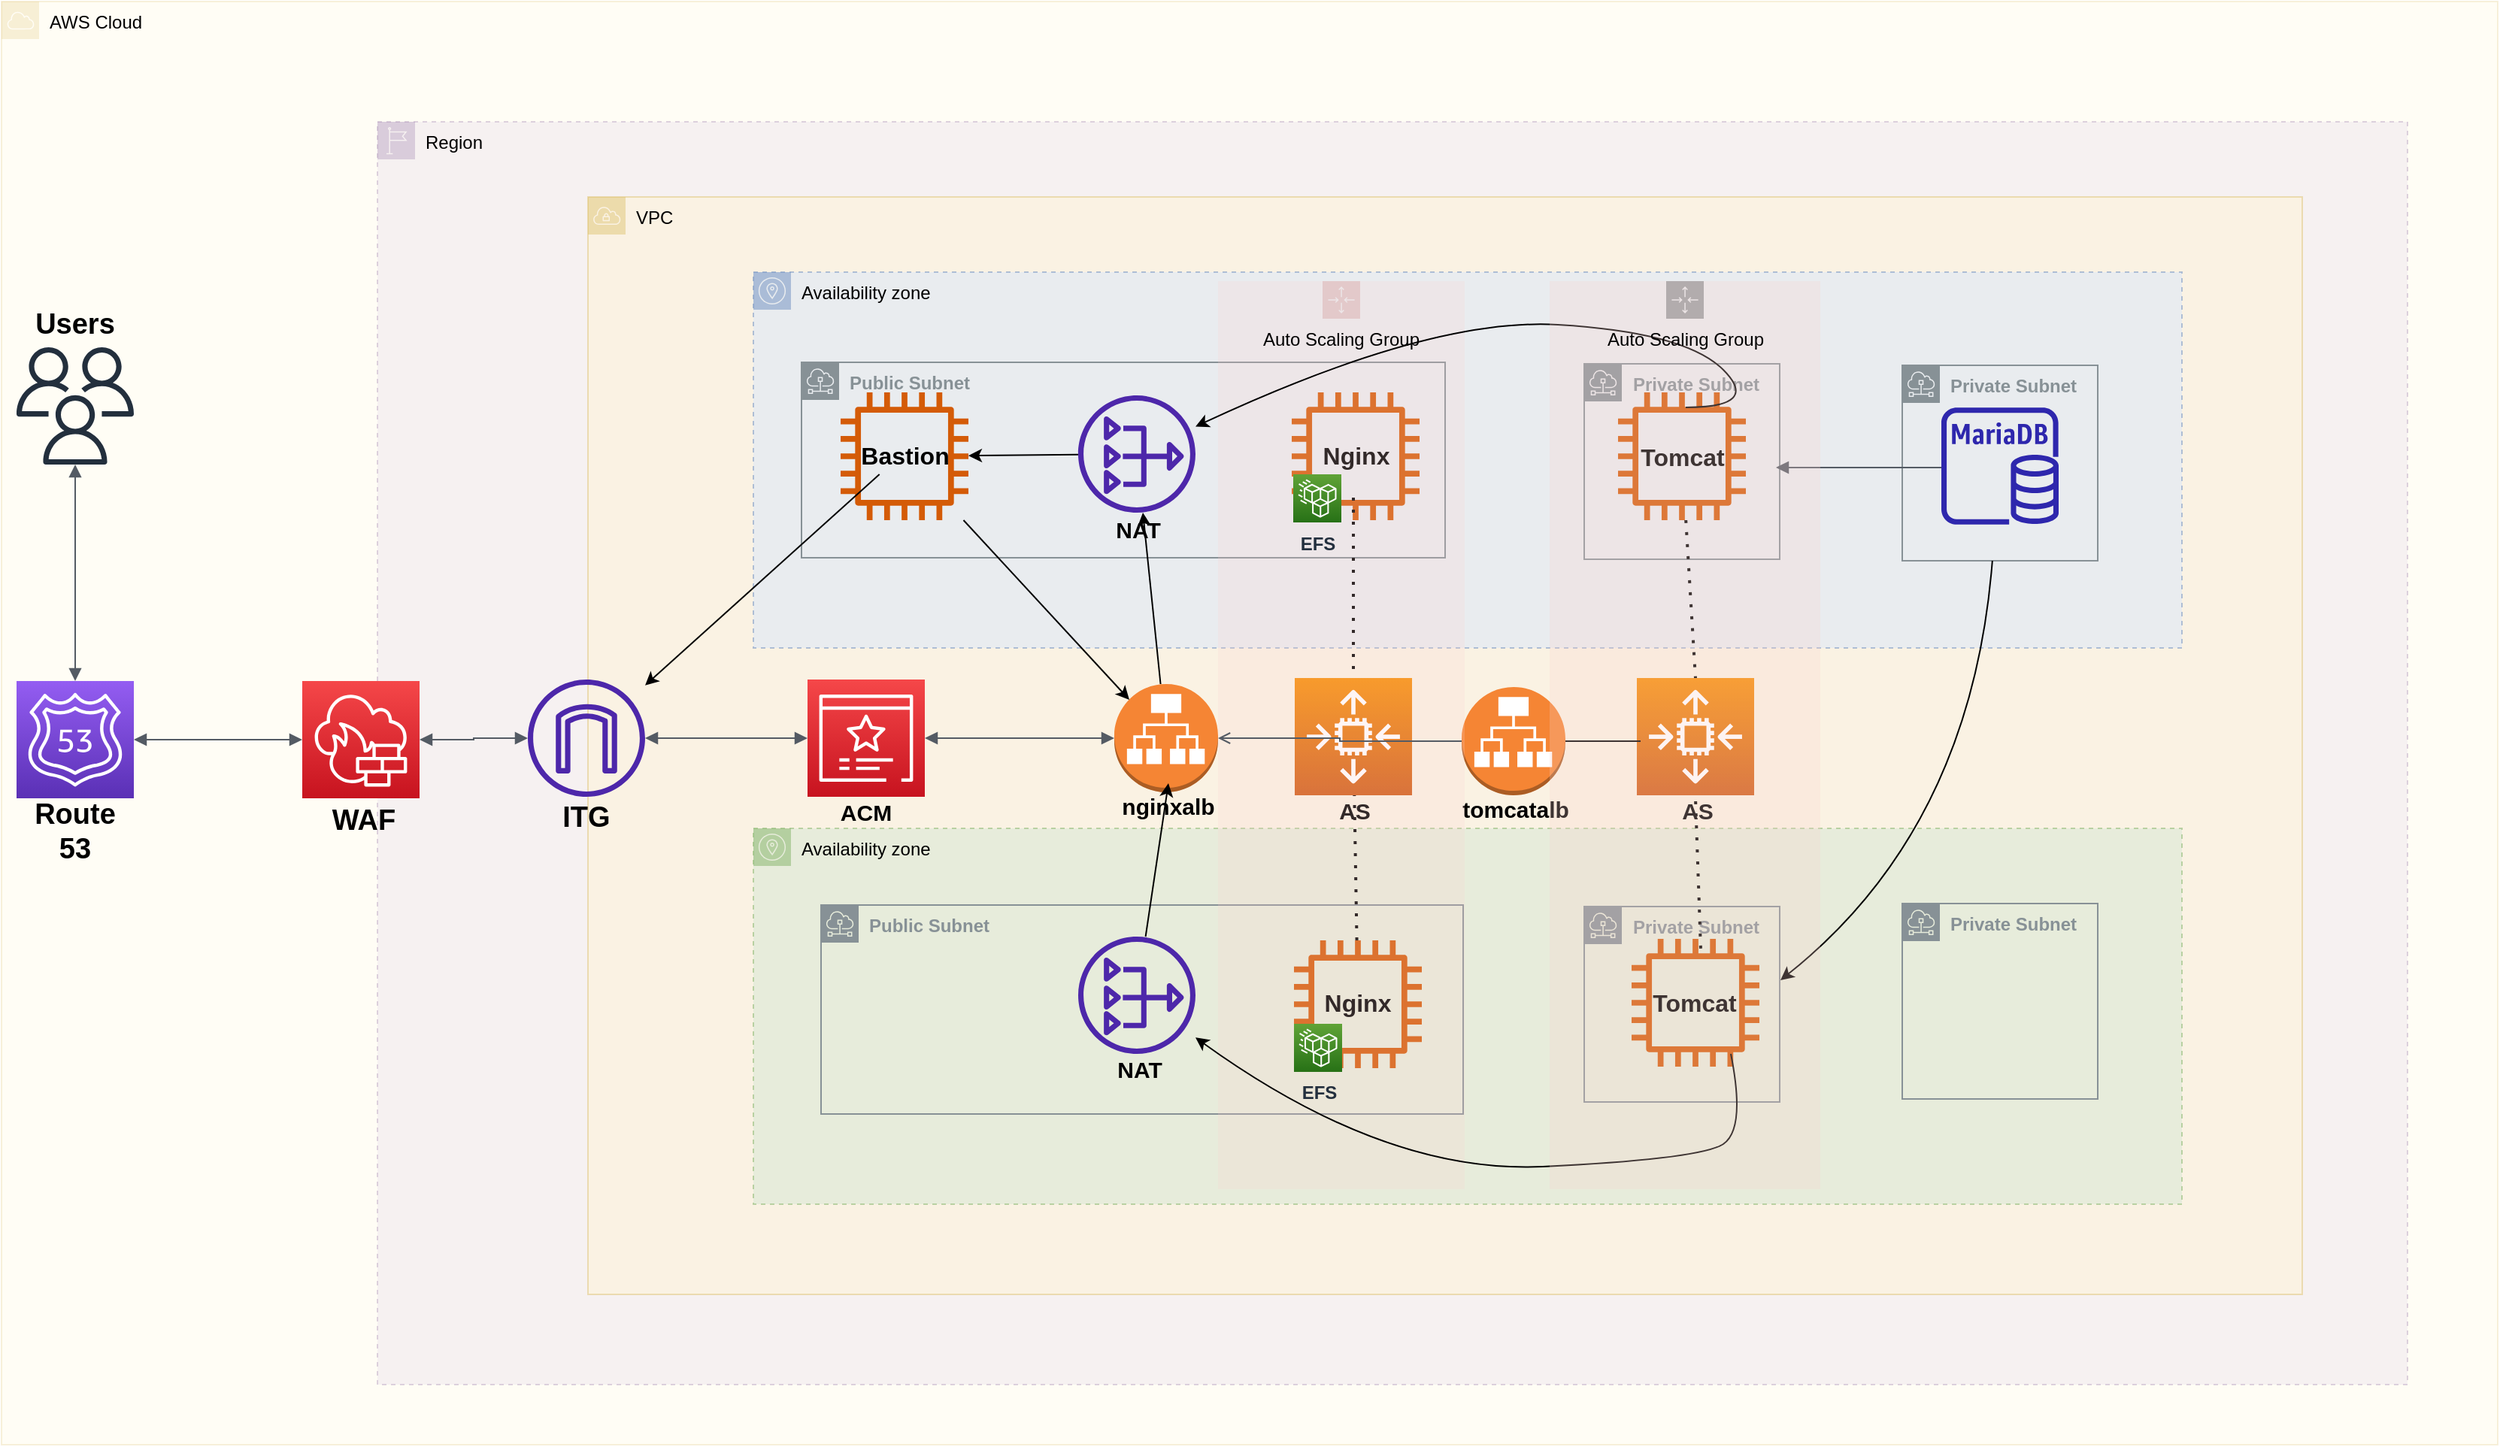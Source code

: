 <mxfile version="21.3.2" type="github">
  <diagram name="페이지-1" id="-RQxAZ50jaHfXgSVj_xd">
    <mxGraphModel dx="3754" dy="2151" grid="1" gridSize="10" guides="1" tooltips="1" connect="1" arrows="1" fold="1" page="1" pageScale="1" pageWidth="827" pageHeight="1169" math="0" shadow="0">
      <root>
        <mxCell id="0" />
        <mxCell id="1" parent="0" />
        <mxCell id="wSeTpccbzat1GrRgBiBg-109" value="AWS Cloud" style="sketch=0;outlineConnect=0;html=1;whiteSpace=wrap;fontSize=12;fontStyle=0;shape=mxgraph.aws4.group;grIcon=mxgraph.aws4.group_aws_cloud;strokeColor=#d6b656;fillColor=#fff2cc;verticalAlign=top;align=left;spacingLeft=30;dashed=0;opacity=20;" parent="1" vertex="1">
          <mxGeometry x="-1280" y="-1080" width="1660" height="960" as="geometry" />
        </mxCell>
        <mxCell id="wSeTpccbzat1GrRgBiBg-25" value="" style="sketch=0;outlineConnect=0;fontColor=#232F3E;gradientColor=none;fillColor=#232F3D;strokeColor=none;dashed=0;verticalLabelPosition=bottom;verticalAlign=top;align=center;html=1;fontSize=12;fontStyle=0;aspect=fixed;pointerEvents=1;shape=mxgraph.aws4.users;" parent="1" vertex="1">
          <mxGeometry x="-1270" y="-850" width="78" height="78" as="geometry" />
        </mxCell>
        <mxCell id="wSeTpccbzat1GrRgBiBg-34" value="Region" style="sketch=0;outlineConnect=0;html=1;whiteSpace=wrap;fontSize=12;fontStyle=0;shape=mxgraph.aws4.group;grIcon=mxgraph.aws4.group_region;strokeColor=#9673a6;fillColor=#e1d5e7;verticalAlign=top;align=left;spacingLeft=30;dashed=1;opacity=30;" parent="1" vertex="1">
          <mxGeometry x="-1030" y="-1000" width="1350" height="840" as="geometry" />
        </mxCell>
        <mxCell id="wSeTpccbzat1GrRgBiBg-35" value="VPC" style="sketch=0;outlineConnect=0;html=1;whiteSpace=wrap;fontSize=12;fontStyle=0;shape=mxgraph.aws4.group;grIcon=mxgraph.aws4.group_vpc;strokeColor=#d6b656;fillColor=#fff2cc;verticalAlign=top;align=left;spacingLeft=30;dashed=0;opacity=40;" parent="1" vertex="1">
          <mxGeometry x="-890" y="-950" width="1140" height="730" as="geometry" />
        </mxCell>
        <mxCell id="wSeTpccbzat1GrRgBiBg-36" value="Availability zone" style="sketch=0;outlineConnect=0;html=1;whiteSpace=wrap;fontSize=12;fontStyle=0;shape=mxgraph.aws4.group;grIcon=mxgraph.aws4.group_availability_zone;strokeColor=#6c8ebf;fillColor=#dae8fc;verticalAlign=top;align=left;spacingLeft=30;dashed=1;opacity=50;" parent="1" vertex="1">
          <mxGeometry x="-780" y="-900" width="950" height="250" as="geometry" />
        </mxCell>
        <mxCell id="wSeTpccbzat1GrRgBiBg-37" value="Availability zone" style="sketch=0;outlineConnect=0;html=1;whiteSpace=wrap;fontSize=12;fontStyle=0;shape=mxgraph.aws4.group;grIcon=mxgraph.aws4.group_availability_zone;strokeColor=#82b366;fillColor=#d5e8d4;verticalAlign=top;align=left;spacingLeft=30;dashed=1;opacity=50;" parent="1" vertex="1">
          <mxGeometry x="-780" y="-530" width="950" height="250" as="geometry" />
        </mxCell>
        <mxCell id="wSeTpccbzat1GrRgBiBg-39" value="" style="sketch=0;outlineConnect=0;fontColor=#232F3E;gradientColor=none;fillColor=#2E27AD;strokeColor=none;dashed=0;verticalLabelPosition=bottom;verticalAlign=top;align=center;html=1;fontSize=12;fontStyle=0;aspect=fixed;pointerEvents=1;shape=mxgraph.aws4.rds_mariadb_instance;" parent="1" vertex="1">
          <mxGeometry x="10" y="-810" width="78" height="78" as="geometry" />
        </mxCell>
        <mxCell id="wSeTpccbzat1GrRgBiBg-42" value="&lt;b&gt;Private Subnet&lt;/b&gt;" style="sketch=0;outlineConnect=0;gradientColor=none;html=1;whiteSpace=wrap;fontSize=12;fontStyle=0;shape=mxgraph.aws4.group;grIcon=mxgraph.aws4.group_subnet;strokeColor=#879196;fillColor=none;verticalAlign=top;align=left;spacingLeft=30;fontColor=#879196;dashed=0;" parent="1" vertex="1">
          <mxGeometry x="-227.5" y="-839" width="130" height="130" as="geometry" />
        </mxCell>
        <mxCell id="wSeTpccbzat1GrRgBiBg-43" value="&lt;b&gt;Private Subnet&lt;/b&gt;" style="sketch=0;outlineConnect=0;gradientColor=none;html=1;whiteSpace=wrap;fontSize=12;fontStyle=0;shape=mxgraph.aws4.group;grIcon=mxgraph.aws4.group_subnet;strokeColor=#879196;fillColor=none;verticalAlign=top;align=left;spacingLeft=30;fontColor=#879196;dashed=0;" parent="1" vertex="1">
          <mxGeometry x="-16" y="-838" width="130" height="130" as="geometry" />
        </mxCell>
        <mxCell id="wSeTpccbzat1GrRgBiBg-44" value="&lt;b&gt;Private Subnet&lt;/b&gt;" style="sketch=0;outlineConnect=0;gradientColor=none;html=1;whiteSpace=wrap;fontSize=12;fontStyle=0;shape=mxgraph.aws4.group;grIcon=mxgraph.aws4.group_subnet;strokeColor=#879196;fillColor=none;verticalAlign=top;align=left;spacingLeft=30;fontColor=#879196;dashed=0;" parent="1" vertex="1">
          <mxGeometry x="-227.5" y="-478" width="130" height="130" as="geometry" />
        </mxCell>
        <mxCell id="wSeTpccbzat1GrRgBiBg-46" value="&lt;b&gt;Public Subnet&lt;/b&gt;" style="sketch=0;outlineConnect=0;gradientColor=none;html=1;whiteSpace=wrap;fontSize=12;fontStyle=0;shape=mxgraph.aws4.group;grIcon=mxgraph.aws4.group_subnet;strokeColor=#879196;fillColor=none;verticalAlign=top;align=left;spacingLeft=30;fontColor=#879196;dashed=0;" parent="1" vertex="1">
          <mxGeometry x="-735" y="-479" width="427" height="139" as="geometry" />
        </mxCell>
        <mxCell id="wSeTpccbzat1GrRgBiBg-48" value="" style="sketch=0;outlineConnect=0;fontColor=#232F3E;gradientColor=none;fillColor=#D45B07;strokeColor=none;dashed=0;verticalLabelPosition=bottom;verticalAlign=top;align=center;html=1;fontSize=12;fontStyle=0;aspect=fixed;pointerEvents=1;shape=mxgraph.aws4.instance2;" parent="1" vertex="1">
          <mxGeometry x="-420.5" y="-455.5" width="85" height="85" as="geometry" />
        </mxCell>
        <mxCell id="wSeTpccbzat1GrRgBiBg-49" value="" style="sketch=0;outlineConnect=0;fontColor=#232F3E;gradientColor=none;fillColor=#D45B07;strokeColor=none;dashed=0;verticalLabelPosition=bottom;verticalAlign=top;align=center;html=1;fontSize=12;fontStyle=0;aspect=fixed;pointerEvents=1;shape=mxgraph.aws4.instance2;" parent="1" vertex="1">
          <mxGeometry x="-205" y="-820" width="85" height="85" as="geometry" />
        </mxCell>
        <mxCell id="wSeTpccbzat1GrRgBiBg-50" value="" style="sketch=0;outlineConnect=0;fontColor=#232F3E;gradientColor=none;fillColor=#D45B07;strokeColor=none;dashed=0;verticalLabelPosition=bottom;verticalAlign=top;align=center;html=1;fontSize=12;fontStyle=0;aspect=fixed;pointerEvents=1;shape=mxgraph.aws4.instance2;" parent="1" vertex="1">
          <mxGeometry x="-196" y="-456.5" width="85" height="85" as="geometry" />
        </mxCell>
        <mxCell id="wSeTpccbzat1GrRgBiBg-40" value="" style="sketch=0;outlineConnect=0;fontColor=#232F3E;gradientColor=none;fillColor=#D45B07;strokeColor=none;dashed=0;verticalLabelPosition=bottom;verticalAlign=top;align=center;html=1;fontSize=12;fontStyle=0;aspect=fixed;pointerEvents=1;shape=mxgraph.aws4.instance2;" parent="1" vertex="1">
          <mxGeometry x="-422" y="-820" width="85" height="85" as="geometry" />
        </mxCell>
        <mxCell id="wSeTpccbzat1GrRgBiBg-51" value="&lt;b&gt;Public Subnet&lt;/b&gt;" style="sketch=0;outlineConnect=0;gradientColor=none;html=1;whiteSpace=wrap;fontSize=12;fontStyle=0;shape=mxgraph.aws4.group;grIcon=mxgraph.aws4.group_subnet;strokeColor=#879196;fillColor=none;verticalAlign=top;align=left;spacingLeft=30;fontColor=#879196;dashed=0;" parent="1" vertex="1">
          <mxGeometry x="-748" y="-840" width="428" height="130" as="geometry" />
        </mxCell>
        <mxCell id="wSeTpccbzat1GrRgBiBg-52" value="" style="sketch=0;outlineConnect=0;fontColor=#232F3E;gradientColor=none;fillColor=#D45B07;strokeColor=none;dashed=0;verticalLabelPosition=bottom;verticalAlign=top;align=center;html=1;fontSize=12;fontStyle=0;aspect=fixed;pointerEvents=1;shape=mxgraph.aws4.instance2;" parent="1" vertex="1">
          <mxGeometry x="-722" y="-820" width="85" height="85" as="geometry" />
        </mxCell>
        <mxCell id="wSeTpccbzat1GrRgBiBg-53" value="&lt;b style=&quot;font-size: 16px;&quot;&gt;Bastion&lt;/b&gt;" style="text;html=1;strokeColor=none;fillColor=none;align=center;verticalAlign=middle;whiteSpace=wrap;rounded=0;fontSize=24;" parent="1" vertex="1">
          <mxGeometry x="-709.5" y="-795.5" width="60" height="30" as="geometry" />
        </mxCell>
        <mxCell id="wSeTpccbzat1GrRgBiBg-54" value="&lt;b style=&quot;font-size: 16px;&quot;&gt;Nginx&lt;/b&gt;" style="text;html=1;strokeColor=none;fillColor=none;align=center;verticalAlign=middle;whiteSpace=wrap;rounded=0;fontSize=24;" parent="1" vertex="1">
          <mxGeometry x="-409" y="-795.5" width="60" height="30" as="geometry" />
        </mxCell>
        <mxCell id="wSeTpccbzat1GrRgBiBg-55" value="&lt;b style=&quot;font-size: 16px;&quot;&gt;Nginx&lt;/b&gt;" style="text;html=1;strokeColor=none;fillColor=none;align=center;verticalAlign=middle;whiteSpace=wrap;rounded=0;fontSize=24;" parent="1" vertex="1">
          <mxGeometry x="-408" y="-431" width="60" height="30" as="geometry" />
        </mxCell>
        <mxCell id="wSeTpccbzat1GrRgBiBg-56" value="&lt;b style=&quot;font-size: 16px;&quot;&gt;Tomcat&lt;/b&gt;" style="text;html=1;strokeColor=none;fillColor=none;align=center;verticalAlign=middle;whiteSpace=wrap;rounded=0;fontSize=24;" parent="1" vertex="1">
          <mxGeometry x="-192.5" y="-794" width="60" height="30" as="geometry" />
        </mxCell>
        <mxCell id="wSeTpccbzat1GrRgBiBg-57" value="&lt;b style=&quot;font-size: 16px;&quot;&gt;Tomcat&lt;/b&gt;" style="text;html=1;strokeColor=none;fillColor=none;align=center;verticalAlign=middle;whiteSpace=wrap;rounded=0;fontSize=24;" parent="1" vertex="1">
          <mxGeometry x="-184.5" y="-431" width="60" height="30" as="geometry" />
        </mxCell>
        <mxCell id="wSeTpccbzat1GrRgBiBg-58" value="" style="sketch=0;outlineConnect=0;fontColor=#232F3E;gradientColor=none;fillColor=#4D27AA;strokeColor=none;dashed=0;verticalLabelPosition=bottom;verticalAlign=top;align=center;html=1;fontSize=12;fontStyle=0;aspect=fixed;pointerEvents=1;shape=mxgraph.aws4.internet_gateway;" parent="1" vertex="1">
          <mxGeometry x="-930" y="-629" width="78" height="78" as="geometry" />
        </mxCell>
        <mxCell id="wSeTpccbzat1GrRgBiBg-59" value="&lt;b&gt;&lt;font style=&quot;font-size: 19px;&quot;&gt;ITG&lt;/font&gt;&lt;/b&gt;" style="text;html=1;strokeColor=none;fillColor=none;align=center;verticalAlign=middle;whiteSpace=wrap;rounded=0;" parent="1" vertex="1">
          <mxGeometry x="-921" y="-552" width="60" height="30" as="geometry" />
        </mxCell>
        <mxCell id="wSeTpccbzat1GrRgBiBg-60" value="" style="sketch=0;points=[[0,0,0],[0.25,0,0],[0.5,0,0],[0.75,0,0],[1,0,0],[0,1,0],[0.25,1,0],[0.5,1,0],[0.75,1,0],[1,1,0],[0,0.25,0],[0,0.5,0],[0,0.75,0],[1,0.25,0],[1,0.5,0],[1,0.75,0]];outlineConnect=0;fontColor=#232F3E;gradientColor=#F54749;gradientDirection=north;fillColor=#C7131F;strokeColor=#ffffff;dashed=0;verticalLabelPosition=bottom;verticalAlign=top;align=center;html=1;fontSize=12;fontStyle=0;aspect=fixed;shape=mxgraph.aws4.resourceIcon;resIcon=mxgraph.aws4.network_firewall;" parent="1" vertex="1">
          <mxGeometry x="-1080" y="-628" width="78" height="78" as="geometry" />
        </mxCell>
        <mxCell id="wSeTpccbzat1GrRgBiBg-62" value="" style="sketch=0;points=[[0,0,0],[0.25,0,0],[0.5,0,0],[0.75,0,0],[1,0,0],[0,1,0],[0.25,1,0],[0.5,1,0],[0.75,1,0],[1,1,0],[0,0.25,0],[0,0.5,0],[0,0.75,0],[1,0.25,0],[1,0.5,0],[1,0.75,0]];outlineConnect=0;fontColor=#232F3E;gradientColor=#945DF2;gradientDirection=north;fillColor=#5A30B5;strokeColor=#ffffff;dashed=0;verticalLabelPosition=bottom;verticalAlign=top;align=center;html=1;fontSize=12;fontStyle=0;aspect=fixed;shape=mxgraph.aws4.resourceIcon;resIcon=mxgraph.aws4.route_53;" parent="1" vertex="1">
          <mxGeometry x="-1270" y="-628" width="78" height="78" as="geometry" />
        </mxCell>
        <mxCell id="wSeTpccbzat1GrRgBiBg-64" value="" style="edgeStyle=orthogonalEdgeStyle;html=1;endArrow=block;elbow=vertical;startArrow=block;startFill=1;endFill=1;strokeColor=#545B64;rounded=0;" parent="1" source="wSeTpccbzat1GrRgBiBg-25" target="wSeTpccbzat1GrRgBiBg-62" edge="1">
          <mxGeometry width="100" relative="1" as="geometry">
            <mxPoint x="-1231" y="-772" as="sourcePoint" />
            <mxPoint x="-1231" y="-672" as="targetPoint" />
          </mxGeometry>
        </mxCell>
        <mxCell id="wSeTpccbzat1GrRgBiBg-65" value="" style="edgeStyle=orthogonalEdgeStyle;html=1;endArrow=block;elbow=vertical;startArrow=block;startFill=1;endFill=1;strokeColor=#545B64;rounded=0;" parent="1" source="wSeTpccbzat1GrRgBiBg-62" target="wSeTpccbzat1GrRgBiBg-60" edge="1">
          <mxGeometry width="100" relative="1" as="geometry">
            <mxPoint x="-1192" y="-589" as="sourcePoint" />
            <mxPoint x="-1092" y="-589" as="targetPoint" />
          </mxGeometry>
        </mxCell>
        <mxCell id="wSeTpccbzat1GrRgBiBg-69" value="" style="edgeStyle=orthogonalEdgeStyle;html=1;endArrow=block;elbow=vertical;startArrow=block;startFill=1;endFill=1;strokeColor=#545B64;rounded=0;" parent="1" source="wSeTpccbzat1GrRgBiBg-60" target="wSeTpccbzat1GrRgBiBg-58" edge="1">
          <mxGeometry width="100" relative="1" as="geometry">
            <mxPoint x="-1002" y="-589" as="sourcePoint" />
            <mxPoint x="-902" y="-589" as="targetPoint" />
          </mxGeometry>
        </mxCell>
        <mxCell id="wSeTpccbzat1GrRgBiBg-82" value="" style="outlineConnect=0;dashed=0;verticalLabelPosition=bottom;verticalAlign=top;align=center;html=1;shape=mxgraph.aws3.application_load_balancer;fillColor=#F58534;gradientColor=none;" parent="1" vertex="1">
          <mxGeometry x="-540" y="-626" width="69" height="72" as="geometry" />
        </mxCell>
        <mxCell id="wSeTpccbzat1GrRgBiBg-84" value="&lt;b&gt;&lt;font style=&quot;font-size: 15px;&quot;&gt;nginxalb&lt;/font&gt;&lt;/b&gt;" style="text;html=1;strokeColor=none;fillColor=none;align=center;verticalAlign=middle;whiteSpace=wrap;rounded=0;" parent="1" vertex="1">
          <mxGeometry x="-534" y="-560" width="60" height="30" as="geometry" />
        </mxCell>
        <mxCell id="wSeTpccbzat1GrRgBiBg-85" value="" style="outlineConnect=0;dashed=0;verticalLabelPosition=bottom;verticalAlign=top;align=center;html=1;shape=mxgraph.aws3.application_load_balancer;fillColor=#F58534;gradientColor=none;" parent="1" vertex="1">
          <mxGeometry x="-309" y="-624" width="69" height="72" as="geometry" />
        </mxCell>
        <mxCell id="wSeTpccbzat1GrRgBiBg-86" value="&lt;b&gt;&lt;font style=&quot;font-size: 15px;&quot;&gt;tomcatalb&lt;/font&gt;&lt;/b&gt;" style="text;html=1;strokeColor=none;fillColor=none;align=center;verticalAlign=middle;whiteSpace=wrap;rounded=0;" parent="1" vertex="1">
          <mxGeometry x="-303" y="-558" width="60" height="30" as="geometry" />
        </mxCell>
        <mxCell id="wSeTpccbzat1GrRgBiBg-87" value="" style="sketch=0;points=[[0,0,0],[0.25,0,0],[0.5,0,0],[0.75,0,0],[1,0,0],[0,1,0],[0.25,1,0],[0.5,1,0],[0.75,1,0],[1,1,0],[0,0.25,0],[0,0.5,0],[0,0.75,0],[1,0.25,0],[1,0.5,0],[1,0.75,0]];outlineConnect=0;fontColor=#232F3E;gradientColor=#F78E04;gradientDirection=north;fillColor=#D05C17;strokeColor=#ffffff;dashed=0;verticalLabelPosition=bottom;verticalAlign=top;align=center;html=1;fontSize=12;fontStyle=0;aspect=fixed;shape=mxgraph.aws4.resourceIcon;resIcon=mxgraph.aws4.auto_scaling2;" parent="1" vertex="1">
          <mxGeometry x="-420" y="-630" width="78" height="78" as="geometry" />
        </mxCell>
        <mxCell id="wSeTpccbzat1GrRgBiBg-88" value="" style="sketch=0;points=[[0,0,0],[0.25,0,0],[0.5,0,0],[0.75,0,0],[1,0,0],[0,1,0],[0.25,1,0],[0.5,1,0],[0.75,1,0],[1,1,0],[0,0.25,0],[0,0.5,0],[0,0.75,0],[1,0.25,0],[1,0.5,0],[1,0.75,0]];outlineConnect=0;fontColor=#232F3E;gradientColor=#F78E04;gradientDirection=north;fillColor=#D05C17;strokeColor=#ffffff;dashed=0;verticalLabelPosition=bottom;verticalAlign=top;align=center;html=1;fontSize=12;fontStyle=0;aspect=fixed;shape=mxgraph.aws4.resourceIcon;resIcon=mxgraph.aws4.auto_scaling2;" parent="1" vertex="1">
          <mxGeometry x="-192.5" y="-630" width="78" height="78" as="geometry" />
        </mxCell>
        <mxCell id="wSeTpccbzat1GrRgBiBg-90" value="" style="endArrow=none;dashed=1;html=1;dashPattern=1 3;strokeWidth=2;rounded=0;" parent="1" target="wSeTpccbzat1GrRgBiBg-87" edge="1">
          <mxGeometry width="50" height="50" relative="1" as="geometry">
            <mxPoint x="-381" y="-750" as="sourcePoint" />
            <mxPoint x="-380.5" y="-639.289" as="targetPoint" />
          </mxGeometry>
        </mxCell>
        <mxCell id="wSeTpccbzat1GrRgBiBg-91" value="" style="endArrow=none;dashed=1;html=1;dashPattern=1 3;strokeWidth=2;rounded=0;" parent="1" source="wSeTpccbzat1GrRgBiBg-48" target="wSeTpccbzat1GrRgBiBg-87" edge="1">
          <mxGeometry width="50" height="50" relative="1" as="geometry">
            <mxPoint x="-380" y="-480" as="sourcePoint" />
            <mxPoint x="-378" y="-548.711" as="targetPoint" />
          </mxGeometry>
        </mxCell>
        <mxCell id="wSeTpccbzat1GrRgBiBg-92" value="" style="sketch=0;points=[[0,0,0],[0.25,0,0],[0.5,0,0],[0.75,0,0],[1,0,0],[0,1,0],[0.25,1,0],[0.5,1,0],[0.75,1,0],[1,1,0],[0,0.25,0],[0,0.5,0],[0,0.75,0],[1,0.25,0],[1,0.5,0],[1,0.75,0]];outlineConnect=0;fontColor=#232F3E;gradientColor=#F54749;gradientDirection=north;fillColor=#C7131F;strokeColor=#ffffff;dashed=0;verticalLabelPosition=bottom;verticalAlign=top;align=center;html=1;fontSize=12;fontStyle=0;aspect=fixed;shape=mxgraph.aws4.resourceIcon;resIcon=mxgraph.aws4.certificate_manager_3;" parent="1" vertex="1">
          <mxGeometry x="-744" y="-629" width="78" height="78" as="geometry" />
        </mxCell>
        <mxCell id="wSeTpccbzat1GrRgBiBg-94" value="&lt;b&gt;&lt;font style=&quot;font-size: 15px;&quot;&gt;ACM&lt;/font&gt;&lt;/b&gt;" style="text;html=1;strokeColor=none;fillColor=none;align=center;verticalAlign=middle;whiteSpace=wrap;rounded=0;" parent="1" vertex="1">
          <mxGeometry x="-735" y="-556" width="60" height="30" as="geometry" />
        </mxCell>
        <mxCell id="wSeTpccbzat1GrRgBiBg-95" value="&lt;b&gt;&lt;font style=&quot;font-size: 15px;&quot;&gt;AS&lt;/font&gt;&lt;/b&gt;" style="text;html=1;strokeColor=none;fillColor=none;align=center;verticalAlign=middle;whiteSpace=wrap;rounded=0;" parent="1" vertex="1">
          <mxGeometry x="-410" y="-557" width="60" height="30" as="geometry" />
        </mxCell>
        <mxCell id="wSeTpccbzat1GrRgBiBg-96" value="&lt;b&gt;&lt;font style=&quot;font-size: 15px;&quot;&gt;AS&lt;/font&gt;&lt;/b&gt;" style="text;html=1;strokeColor=none;fillColor=none;align=center;verticalAlign=middle;whiteSpace=wrap;rounded=0;" parent="1" vertex="1">
          <mxGeometry x="-182" y="-557" width="60" height="30" as="geometry" />
        </mxCell>
        <mxCell id="wSeTpccbzat1GrRgBiBg-97" value="" style="endArrow=none;dashed=1;html=1;dashPattern=1 3;strokeWidth=2;rounded=0;entryX=0.5;entryY=0;entryDx=0;entryDy=0;entryPerimeter=0;" parent="1" source="wSeTpccbzat1GrRgBiBg-49" target="wSeTpccbzat1GrRgBiBg-88" edge="1">
          <mxGeometry width="50" height="50" relative="1" as="geometry">
            <mxPoint x="-162.5" y="-659" as="sourcePoint" />
            <mxPoint x="-162.5" y="-638.289" as="targetPoint" />
          </mxGeometry>
        </mxCell>
        <mxCell id="wSeTpccbzat1GrRgBiBg-98" value="" style="endArrow=none;dashed=1;html=1;dashPattern=1 3;strokeWidth=2;rounded=0;exitX=0.541;exitY=0.076;exitDx=0;exitDy=0;exitPerimeter=0;" parent="1" source="wSeTpccbzat1GrRgBiBg-50" edge="1">
          <mxGeometry width="50" height="50" relative="1" as="geometry">
            <mxPoint x="-153.5" y="-499.711" as="sourcePoint" />
            <mxPoint x="-153.5" y="-549.711" as="targetPoint" />
          </mxGeometry>
        </mxCell>
        <mxCell id="wSeTpccbzat1GrRgBiBg-99" value="" style="sketch=0;outlineConnect=0;fontColor=#232F3E;gradientColor=none;fillColor=#4D27AA;strokeColor=none;dashed=0;verticalLabelPosition=bottom;verticalAlign=top;align=center;html=1;fontSize=12;fontStyle=0;aspect=fixed;pointerEvents=1;shape=mxgraph.aws4.nat_gateway;" parent="1" vertex="1">
          <mxGeometry x="-564" y="-818" width="78" height="78" as="geometry" />
        </mxCell>
        <mxCell id="wSeTpccbzat1GrRgBiBg-100" value="&lt;b&gt;&lt;font style=&quot;font-size: 15px;&quot;&gt;NAT&lt;/font&gt;&lt;/b&gt;" style="text;html=1;strokeColor=none;fillColor=none;align=center;verticalAlign=middle;whiteSpace=wrap;rounded=0;" parent="1" vertex="1">
          <mxGeometry x="-554" y="-744" width="60" height="30" as="geometry" />
        </mxCell>
        <mxCell id="wSeTpccbzat1GrRgBiBg-110" value="Auto Scaling Group" style="sketch=0;outlineConnect=0;html=1;whiteSpace=wrap;fontSize=12;fontStyle=0;shape=mxgraph.aws4.groupCenter;grIcon=mxgraph.aws4.group_auto_scaling_group;grStroke=0;verticalAlign=top;align=center;dashed=0;spacingTop=25;opacity=20;fillColor=#f8cecc;strokeColor=#b85450;" parent="1" vertex="1">
          <mxGeometry x="-471" y="-894" width="164" height="604" as="geometry" />
        </mxCell>
        <mxCell id="wSeTpccbzat1GrRgBiBg-101" value="" style="sketch=0;outlineConnect=0;fontColor=#232F3E;gradientColor=none;fillColor=#4D27AA;strokeColor=none;dashed=0;verticalLabelPosition=bottom;verticalAlign=top;align=center;html=1;fontSize=12;fontStyle=0;aspect=fixed;pointerEvents=1;shape=mxgraph.aws4.nat_gateway;" parent="1" vertex="1">
          <mxGeometry x="-564" y="-458" width="78" height="78" as="geometry" />
        </mxCell>
        <mxCell id="wSeTpccbzat1GrRgBiBg-102" value="&lt;b&gt;&lt;font style=&quot;font-size: 15px;&quot;&gt;NAT&lt;/font&gt;&lt;/b&gt;" style="text;html=1;strokeColor=none;fillColor=none;align=center;verticalAlign=middle;whiteSpace=wrap;rounded=0;" parent="1" vertex="1">
          <mxGeometry x="-553" y="-385" width="60" height="30" as="geometry" />
        </mxCell>
        <mxCell id="wSeTpccbzat1GrRgBiBg-105" value="&lt;b&gt;&lt;font style=&quot;font-size: 19px;&quot;&gt;WAF&lt;/font&gt;&lt;/b&gt;" style="text;html=1;strokeColor=none;fillColor=none;align=center;verticalAlign=middle;whiteSpace=wrap;rounded=0;" parent="1" vertex="1">
          <mxGeometry x="-1069" y="-550" width="60" height="30" as="geometry" />
        </mxCell>
        <mxCell id="wSeTpccbzat1GrRgBiBg-106" value="&lt;b&gt;&lt;font style=&quot;font-size: 19px;&quot;&gt;Route 53&lt;/font&gt;&lt;/b&gt;" style="text;html=1;strokeColor=none;fillColor=none;align=center;verticalAlign=middle;whiteSpace=wrap;rounded=0;" parent="1" vertex="1">
          <mxGeometry x="-1261" y="-543" width="60" height="30" as="geometry" />
        </mxCell>
        <mxCell id="wSeTpccbzat1GrRgBiBg-107" value="&lt;b&gt;&lt;font style=&quot;font-size: 19px;&quot;&gt;Users&lt;/font&gt;&lt;/b&gt;" style="text;html=1;strokeColor=none;fillColor=none;align=center;verticalAlign=middle;whiteSpace=wrap;rounded=0;" parent="1" vertex="1">
          <mxGeometry x="-1261" y="-880" width="60" height="30" as="geometry" />
        </mxCell>
        <mxCell id="wSeTpccbzat1GrRgBiBg-108" value="&lt;b&gt;Private Subnet&lt;/b&gt;" style="sketch=0;outlineConnect=0;gradientColor=none;html=1;whiteSpace=wrap;fontSize=12;fontStyle=0;shape=mxgraph.aws4.group;grIcon=mxgraph.aws4.group_subnet;strokeColor=#879196;fillColor=none;verticalAlign=top;align=left;spacingLeft=30;fontColor=#879196;dashed=0;" parent="1" vertex="1">
          <mxGeometry x="-16" y="-480" width="130" height="130" as="geometry" />
        </mxCell>
        <mxCell id="wSeTpccbzat1GrRgBiBg-113" value="" style="edgeStyle=orthogonalEdgeStyle;html=1;endArrow=open;elbow=vertical;startArrow=none;endFill=0;strokeColor=#545B64;rounded=0;" parent="1" source="wSeTpccbzat1GrRgBiBg-85" target="wSeTpccbzat1GrRgBiBg-82" edge="1">
          <mxGeometry width="100" relative="1" as="geometry">
            <mxPoint x="-409" y="-588" as="sourcePoint" />
            <mxPoint x="-409" y="-588" as="targetPoint" />
          </mxGeometry>
        </mxCell>
        <mxCell id="wSeTpccbzat1GrRgBiBg-118" value="" style="edgeStyle=orthogonalEdgeStyle;html=1;endArrow=block;elbow=vertical;startArrow=block;startFill=1;endFill=1;strokeColor=#545B64;rounded=0;" parent="1" source="wSeTpccbzat1GrRgBiBg-58" target="wSeTpccbzat1GrRgBiBg-92" edge="1">
          <mxGeometry width="100" relative="1" as="geometry">
            <mxPoint x="-852" y="-590" as="sourcePoint" />
            <mxPoint x="-752" y="-590" as="targetPoint" />
          </mxGeometry>
        </mxCell>
        <mxCell id="wSeTpccbzat1GrRgBiBg-120" value="" style="edgeStyle=orthogonalEdgeStyle;html=1;endArrow=block;elbow=vertical;startArrow=block;startFill=1;endFill=1;strokeColor=#545B64;rounded=0;" parent="1" source="wSeTpccbzat1GrRgBiBg-92" target="wSeTpccbzat1GrRgBiBg-82" edge="1">
          <mxGeometry width="100" relative="1" as="geometry">
            <mxPoint x="-666" y="-590" as="sourcePoint" />
            <mxPoint x="-566" y="-590" as="targetPoint" />
          </mxGeometry>
        </mxCell>
        <mxCell id="wSeTpccbzat1GrRgBiBg-122" value="" style="endArrow=none;html=1;rounded=0;" parent="1" source="wSeTpccbzat1GrRgBiBg-85" edge="1">
          <mxGeometry width="50" height="50" relative="1" as="geometry">
            <mxPoint x="-240" y="-538" as="sourcePoint" />
            <mxPoint x="-190" y="-588" as="targetPoint" />
          </mxGeometry>
        </mxCell>
        <mxCell id="wSeTpccbzat1GrRgBiBg-123" value="" style="curved=1;endArrow=classic;html=1;rounded=0;" parent="1" target="wSeTpccbzat1GrRgBiBg-99" edge="1">
          <mxGeometry width="50" height="50" relative="1" as="geometry">
            <mxPoint x="-160" y="-810" as="sourcePoint" />
            <mxPoint x="-110" y="-860" as="targetPoint" />
            <Array as="points">
              <mxPoint x="-110" y="-810" />
              <mxPoint x="-160" y="-860" />
              <mxPoint x="-330" y="-870" />
            </Array>
          </mxGeometry>
        </mxCell>
        <mxCell id="wSeTpccbzat1GrRgBiBg-125" value="" style="curved=1;endArrow=classic;html=1;rounded=0;" parent="1" target="wSeTpccbzat1GrRgBiBg-101" edge="1">
          <mxGeometry width="50" height="50" relative="1" as="geometry">
            <mxPoint x="-130" y="-380" as="sourcePoint" />
            <mxPoint x="-80" y="-430" as="targetPoint" />
            <Array as="points">
              <mxPoint x="-120" y="-330" />
              <mxPoint x="-150" y="-310" />
              <mxPoint x="-360" y="-300" />
            </Array>
          </mxGeometry>
        </mxCell>
        <mxCell id="wSeTpccbzat1GrRgBiBg-128" value="" style="curved=1;endArrow=classic;html=1;rounded=0;" parent="1" source="wSeTpccbzat1GrRgBiBg-53" target="wSeTpccbzat1GrRgBiBg-58" edge="1">
          <mxGeometry width="50" height="50" relative="1" as="geometry">
            <mxPoint x="-780.211" y="-730.5" as="sourcePoint" />
            <mxPoint x="-780.211" y="-780.5" as="targetPoint" />
          </mxGeometry>
        </mxCell>
        <mxCell id="wSeTpccbzat1GrRgBiBg-131" value="" style="curved=1;endArrow=classic;html=1;rounded=0;entryX=0.145;entryY=0.145;entryDx=0;entryDy=0;entryPerimeter=0;" parent="1" source="wSeTpccbzat1GrRgBiBg-52" target="wSeTpccbzat1GrRgBiBg-82" edge="1">
          <mxGeometry width="50" height="50" relative="1" as="geometry">
            <mxPoint x="-679.5" y="-685" as="sourcePoint" />
            <mxPoint x="-679.5" y="-664.289" as="targetPoint" />
          </mxGeometry>
        </mxCell>
        <mxCell id="wSeTpccbzat1GrRgBiBg-132" value="" style="curved=1;endArrow=classic;html=1;rounded=0;entryX=0.5;entryY=0;entryDx=0;entryDy=0;" parent="1" source="wSeTpccbzat1GrRgBiBg-101" target="wSeTpccbzat1GrRgBiBg-84" edge="1">
          <mxGeometry width="50" height="50" relative="1" as="geometry">
            <mxPoint x="-525" y="-478.711" as="sourcePoint" />
            <mxPoint x="-525" y="-528.711" as="targetPoint" />
          </mxGeometry>
        </mxCell>
        <mxCell id="wSeTpccbzat1GrRgBiBg-133" value="" style="curved=1;endArrow=classic;html=1;rounded=0;" parent="1" source="wSeTpccbzat1GrRgBiBg-82" target="wSeTpccbzat1GrRgBiBg-99" edge="1">
          <mxGeometry width="50" height="50" relative="1" as="geometry">
            <mxPoint x="-505.5" y="-646.711" as="sourcePoint" />
            <mxPoint x="-505.5" y="-696.711" as="targetPoint" />
          </mxGeometry>
        </mxCell>
        <mxCell id="wSeTpccbzat1GrRgBiBg-134" value="" style="curved=1;endArrow=classic;html=1;rounded=0;" parent="1" source="wSeTpccbzat1GrRgBiBg-99" target="wSeTpccbzat1GrRgBiBg-52" edge="1">
          <mxGeometry width="50" height="50" relative="1" as="geometry">
            <mxPoint x="-634.711" y="-729" as="sourcePoint" />
            <mxPoint x="-650" y="-780" as="targetPoint" />
          </mxGeometry>
        </mxCell>
        <mxCell id="wSeTpccbzat1GrRgBiBg-135" value="" style="edgeStyle=orthogonalEdgeStyle;html=1;endArrow=none;elbow=vertical;startArrow=block;startFill=1;strokeColor=#545B64;rounded=0;" parent="1" edge="1">
          <mxGeometry width="100" relative="1" as="geometry">
            <mxPoint x="-100" y="-770" as="sourcePoint" />
            <mxPoint x="10" y="-770" as="targetPoint" />
          </mxGeometry>
        </mxCell>
        <mxCell id="wSeTpccbzat1GrRgBiBg-145" value="&lt;b&gt;EFS&lt;/b&gt;" style="sketch=0;points=[[0,0,0],[0.25,0,0],[0.5,0,0],[0.75,0,0],[1,0,0],[0,1,0],[0.25,1,0],[0.5,1,0],[0.75,1,0],[1,1,0],[0,0.25,0],[0,0.5,0],[0,0.75,0],[1,0.25,0],[1,0.5,0],[1,0.75,0]];outlineConnect=0;fontColor=#232F3E;gradientColor=#60A337;gradientDirection=north;fillColor=#277116;strokeColor=#ffffff;dashed=0;verticalLabelPosition=bottom;verticalAlign=top;align=center;html=1;fontSize=12;fontStyle=0;aspect=fixed;shape=mxgraph.aws4.resourceIcon;resIcon=mxgraph.aws4.efs_standard;" parent="1" vertex="1">
          <mxGeometry x="-421" y="-765.5" width="32" height="32" as="geometry" />
        </mxCell>
        <mxCell id="wSeTpccbzat1GrRgBiBg-140" value="" style="curved=1;endArrow=classic;html=1;rounded=0;entryX=1;entryY=0.25;entryDx=0;entryDy=0;" parent="1" source="wSeTpccbzat1GrRgBiBg-43" edge="1">
          <mxGeometry width="50" height="50" relative="1" as="geometry">
            <mxPoint x="49" y="-658" as="sourcePoint" />
            <mxPoint x="-97" y="-429" as="targetPoint" />
            <Array as="points">
              <mxPoint x="30" y="-530" />
            </Array>
          </mxGeometry>
        </mxCell>
        <mxCell id="wSeTpccbzat1GrRgBiBg-144" value="Auto Scaling Group" style="sketch=0;outlineConnect=0;html=1;whiteSpace=wrap;fontSize=12;fontStyle=0;shape=mxgraph.aws4.groupCenter;grIcon=mxgraph.aws4.group_auto_scaling_group;grStroke=0;verticalAlign=top;align=center;spacingTop=25;opacity=25;fillColor=#f8cecc;strokeColor=#000000;perimeterSpacing=14;" parent="1" vertex="1">
          <mxGeometry x="-250.5" y="-894" width="180" height="604" as="geometry" />
        </mxCell>
        <mxCell id="wSeTpccbzat1GrRgBiBg-147" value="&lt;b&gt;EFS&lt;/b&gt;" style="sketch=0;points=[[0,0,0],[0.25,0,0],[0.5,0,0],[0.75,0,0],[1,0,0],[0,1,0],[0.25,1,0],[0.5,1,0],[0.75,1,0],[1,1,0],[0,0.25,0],[0,0.5,0],[0,0.75,0],[1,0.25,0],[1,0.5,0],[1,0.75,0]];outlineConnect=0;fontColor=#232F3E;gradientColor=#60A337;gradientDirection=north;fillColor=#277116;strokeColor=#ffffff;dashed=0;verticalLabelPosition=bottom;verticalAlign=top;align=center;html=1;fontSize=12;fontStyle=0;aspect=fixed;shape=mxgraph.aws4.resourceIcon;resIcon=mxgraph.aws4.efs_standard;" parent="1" vertex="1">
          <mxGeometry x="-420.5" y="-400" width="32" height="32" as="geometry" />
        </mxCell>
      </root>
    </mxGraphModel>
  </diagram>
</mxfile>
